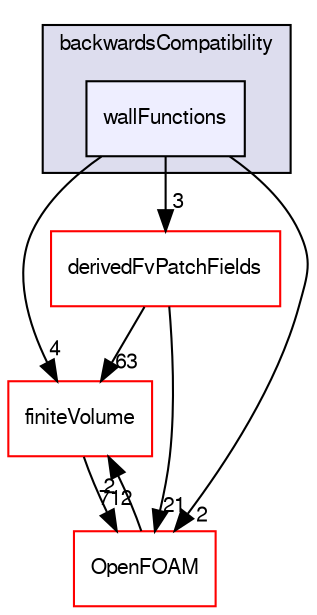 digraph "src/turbulenceModels/compressible/RAS/backwardsCompatibility/wallFunctions" {
  bgcolor=transparent;
  compound=true
  node [ fontsize="10", fontname="FreeSans"];
  edge [ labelfontsize="10", labelfontname="FreeSans"];
  subgraph clusterdir_974c4b3ac3dd172ee810bf32eee08eb5 {
    graph [ bgcolor="#ddddee", pencolor="black", label="backwardsCompatibility" fontname="FreeSans", fontsize="10", URL="dir_974c4b3ac3dd172ee810bf32eee08eb5.html"]
  dir_025d277dcfc4483bd6b59855c4f56301 [shape=box, label="wallFunctions", style="filled", fillcolor="#eeeeff", pencolor="black", URL="dir_025d277dcfc4483bd6b59855c4f56301.html"];
  }
  dir_9bd15774b555cf7259a6fa18f99fe99b [shape=box label="finiteVolume" color="red" URL="dir_9bd15774b555cf7259a6fa18f99fe99b.html"];
  dir_e45215fb3e2e786ae129cce02e54ac8f [shape=box label="derivedFvPatchFields" color="red" URL="dir_e45215fb3e2e786ae129cce02e54ac8f.html"];
  dir_c5473ff19b20e6ec4dfe5c310b3778a8 [shape=box label="OpenFOAM" color="red" URL="dir_c5473ff19b20e6ec4dfe5c310b3778a8.html"];
  dir_025d277dcfc4483bd6b59855c4f56301->dir_9bd15774b555cf7259a6fa18f99fe99b [headlabel="4", labeldistance=1.5 headhref="dir_002857_000749.html"];
  dir_025d277dcfc4483bd6b59855c4f56301->dir_e45215fb3e2e786ae129cce02e54ac8f [headlabel="3", labeldistance=1.5 headhref="dir_002857_002862.html"];
  dir_025d277dcfc4483bd6b59855c4f56301->dir_c5473ff19b20e6ec4dfe5c310b3778a8 [headlabel="2", labeldistance=1.5 headhref="dir_002857_001732.html"];
  dir_9bd15774b555cf7259a6fa18f99fe99b->dir_c5473ff19b20e6ec4dfe5c310b3778a8 [headlabel="712", labeldistance=1.5 headhref="dir_000749_001732.html"];
  dir_e45215fb3e2e786ae129cce02e54ac8f->dir_9bd15774b555cf7259a6fa18f99fe99b [headlabel="63", labeldistance=1.5 headhref="dir_002862_000749.html"];
  dir_e45215fb3e2e786ae129cce02e54ac8f->dir_c5473ff19b20e6ec4dfe5c310b3778a8 [headlabel="21", labeldistance=1.5 headhref="dir_002862_001732.html"];
  dir_c5473ff19b20e6ec4dfe5c310b3778a8->dir_9bd15774b555cf7259a6fa18f99fe99b [headlabel="2", labeldistance=1.5 headhref="dir_001732_000749.html"];
}
